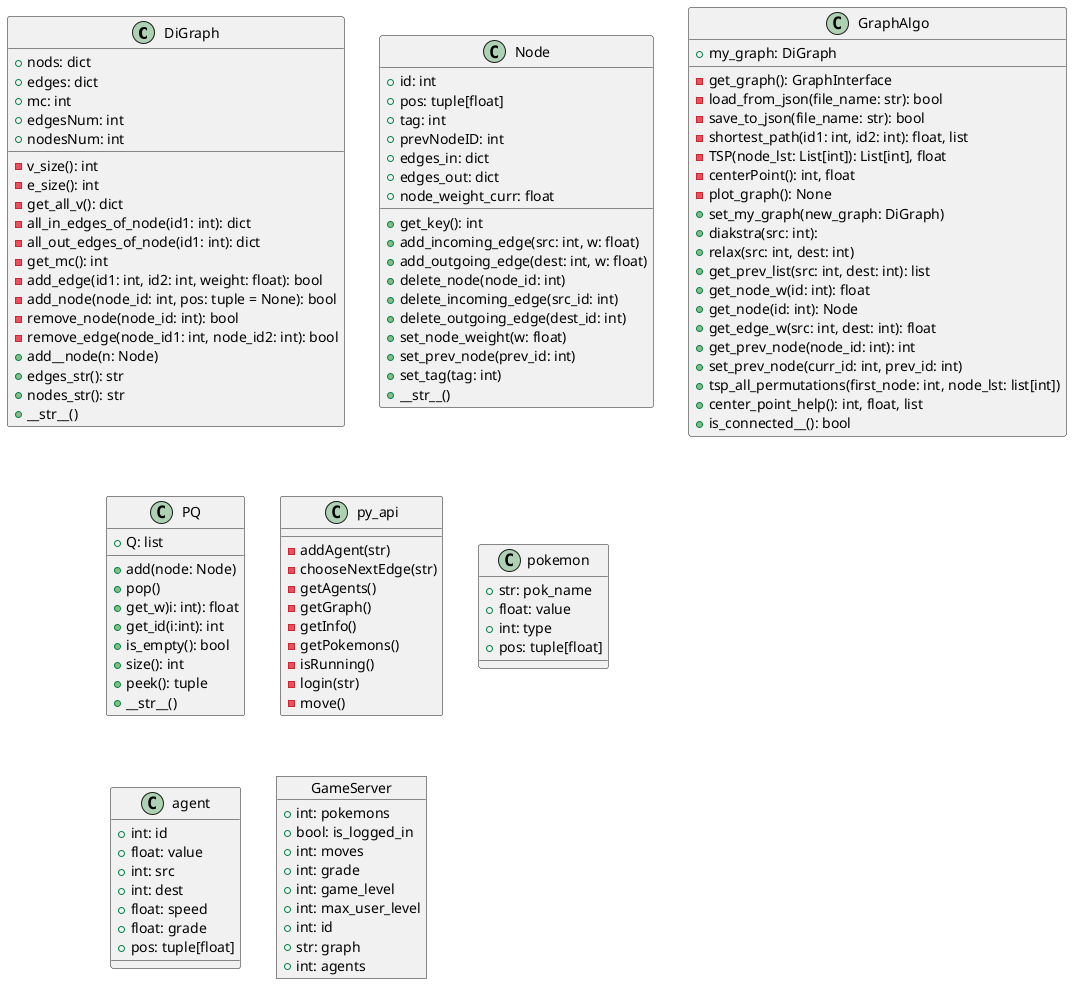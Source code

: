 import
@startuml


class DiGraph{
+nods: dict
+edges: dict
+mc: int
+edgesNum: int
+nodesNum: int
-v_size(): int
-e_size(): int
-get_all_v(): dict
-all_in_edges_of_node(id1: int): dict
-all_out_edges_of_node(id1: int): dict
-get_mc(): int
-add_edge(id1: int, id2: int, weight: float): bool
-add_node(node_id: int, pos: tuple = None): bool
-remove_node(node_id: int): bool
-remove_edge(node_id1: int, node_id2: int): bool
+add__node(n: Node)
+edges_str(): str
+nodes_str(): str
+__str__()
}

class Node{
+id: int
+pos: tuple[float]
+tag: int
+prevNodeID: int
+edges_in: dict
+edges_out: dict
+node_weight_curr: float
+get_key(): int
+add_incoming_edge(src: int, w: float)
+add_outgoing_edge(dest: int, w: float)
+delete_node(node_id: int)
+delete_incoming_edge(src_id: int)
+delete_outgoing_edge(dest_id: int)
+set_node_weight(w: float)
+set_prev_node(prev_id: int)
+set_tag(tag: int)
+__str__()
}

class GraphAlgo{
+my_graph: DiGraph
-get_graph(): GraphInterface
-load_from_json(file_name: str): bool
-save_to_json(file_name: str): bool
-shortest_path(id1: int, id2: int): float, list
-TSP(node_lst: List[int]): List[int], float
-centerPoint(): int, float
-plot_graph(): None
+set_my_graph(new_graph: DiGraph)
+diakstra(src: int):
+relax(src: int, dest: int)
+get_prev_list(src: int, dest: int): list
+get_node_w(id: int): float
+get_node(id: int): Node
'+get_node_tag(id: int): int
'+set_node_tag(id: int, tag)
'+set_path_w(id: int, w: float)
+get_edge_w(src: int, dest: int): float
+get_prev_node(node_id: int): int
+set_prev_node(curr_id: int, prev_id: int)
+tsp_all_permutations(first_node: int, node_lst: list[int])
+center_point_help(): int, float, list
+is_connected__(): bool
}

class PQ{
+Q: list
+add(node: Node)
+pop()
+get_w)i: int): float
+get_id(i:int): int
+is_empty(): bool
+size(): int
+peek(): tuple
+__str__()
}

class py_api{
-addAgent(str)
-chooseNextEdge(str)
-getAgents()
-getGraph()
-getInfo()
-getPokemons()
-isRunning()
-login(str)
-move()
}

class pokemon{
+str: pok_name
+float: value
+int: type
+pos: tuple[float]
}

class agent{
+int: id
+float: value
+int: src
+int: dest
+float: speed
+float: grade
+pos: tuple[float]
}

object GameServer{
+int: pokemons
+bool: is_logged_in
+int: moves
+int: grade
+int: game_level
+int: max_user_level
+int: id
+str: graph
+int: agents
}

@enduml
